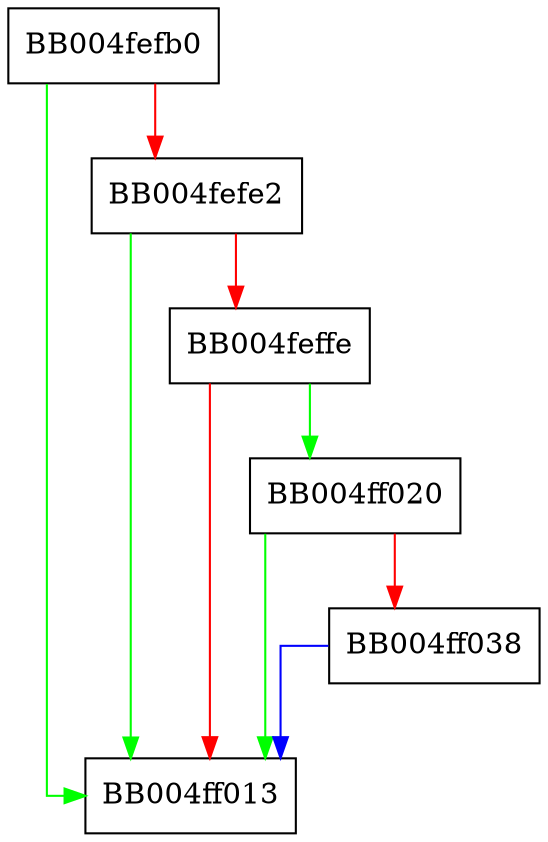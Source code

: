 digraph ossl_quic_demux_new {
  node [shape="box"];
  graph [splines=ortho];
  BB004fefb0 -> BB004ff013 [color="green"];
  BB004fefb0 -> BB004fefe2 [color="red"];
  BB004fefe2 -> BB004ff013 [color="green"];
  BB004fefe2 -> BB004feffe [color="red"];
  BB004feffe -> BB004ff020 [color="green"];
  BB004feffe -> BB004ff013 [color="red"];
  BB004ff020 -> BB004ff013 [color="green"];
  BB004ff020 -> BB004ff038 [color="red"];
  BB004ff038 -> BB004ff013 [color="blue"];
}
